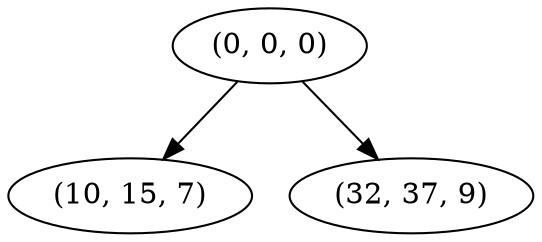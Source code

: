 digraph tree {
    "(0, 0, 0)";
    "(10, 15, 7)";
    "(32, 37, 9)";
    "(0, 0, 0)" -> "(10, 15, 7)";
    "(0, 0, 0)" -> "(32, 37, 9)";
}
